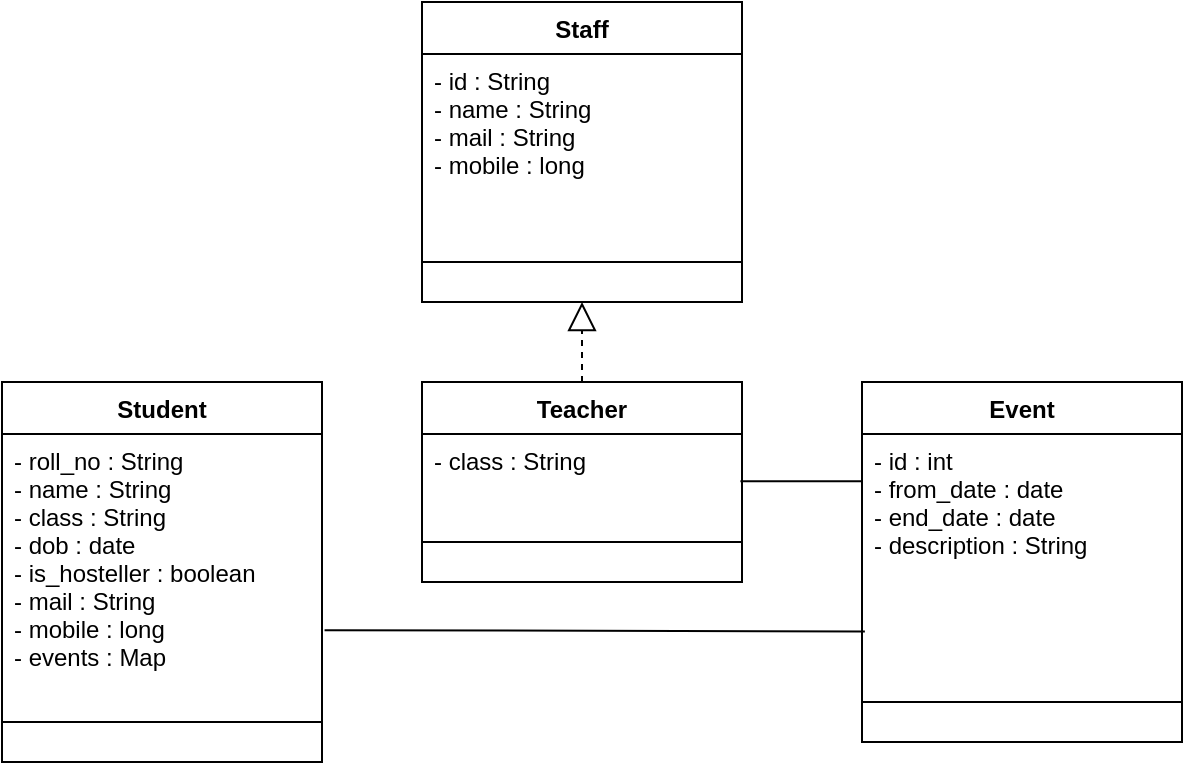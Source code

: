 <mxfile version="20.5.3" type="embed"><diagram id="CB3ILJBjrY4fO_ZfoTMc" name="Page-1"><mxGraphModel dx="813" dy="1557" grid="1" gridSize="10" guides="1" tooltips="1" connect="1" arrows="1" fold="1" page="1" pageScale="1" pageWidth="850" pageHeight="1100" math="0" shadow="0"><root><mxCell id="0"/><mxCell id="1" parent="0"/><mxCell id="QdE7p_diFOwgZNPdNC6Q-1" value="Student" style="swimlane;fontStyle=1;align=center;verticalAlign=top;childLayout=stackLayout;horizontal=1;startSize=26;horizontalStack=0;resizeParent=1;resizeParentMax=0;resizeLast=0;collapsible=1;marginBottom=0;" parent="1" vertex="1"><mxGeometry x="90" y="130" width="160" height="190" as="geometry"/></mxCell><mxCell id="QdE7p_diFOwgZNPdNC6Q-2" value="- roll_no : String&#10;- name : String&#10;- class : String&#10;- dob : date&#10;- is_hosteller : boolean &#10;- mail : String&#10;- mobile : long&#10;- events : Map&#10;" style="text;strokeColor=none;fillColor=none;align=left;verticalAlign=top;spacingLeft=4;spacingRight=4;overflow=hidden;rotatable=0;points=[[0,0.5],[1,0.5]];portConstraint=eastwest;" parent="QdE7p_diFOwgZNPdNC6Q-1" vertex="1"><mxGeometry y="26" width="160" height="124" as="geometry"/></mxCell><mxCell id="QdE7p_diFOwgZNPdNC6Q-3" value="" style="line;strokeWidth=1;fillColor=none;align=left;verticalAlign=middle;spacingTop=-1;spacingLeft=3;spacingRight=3;rotatable=0;labelPosition=right;points=[];portConstraint=eastwest;strokeColor=inherit;" parent="QdE7p_diFOwgZNPdNC6Q-1" vertex="1"><mxGeometry y="150" width="160" height="40" as="geometry"/></mxCell><mxCell id="QdE7p_diFOwgZNPdNC6Q-5" value="Staff" style="swimlane;fontStyle=1;align=center;verticalAlign=top;childLayout=stackLayout;horizontal=1;startSize=26;horizontalStack=0;resizeParent=1;resizeParentMax=0;resizeLast=0;collapsible=1;marginBottom=0;" parent="1" vertex="1"><mxGeometry x="300" y="-60" width="160" height="150" as="geometry"/></mxCell><mxCell id="QdE7p_diFOwgZNPdNC6Q-6" value="- id : String&#10;- name : String&#10;- mail : String&#10;- mobile : long&#10;" style="text;strokeColor=none;fillColor=none;align=left;verticalAlign=top;spacingLeft=4;spacingRight=4;overflow=hidden;rotatable=0;points=[[0,0.5],[1,0.5]];portConstraint=eastwest;" parent="QdE7p_diFOwgZNPdNC6Q-5" vertex="1"><mxGeometry y="26" width="160" height="84" as="geometry"/></mxCell><mxCell id="QdE7p_diFOwgZNPdNC6Q-7" value="" style="line;strokeWidth=1;fillColor=none;align=left;verticalAlign=middle;spacingTop=-1;spacingLeft=3;spacingRight=3;rotatable=0;labelPosition=right;points=[];portConstraint=eastwest;strokeColor=inherit;" parent="QdE7p_diFOwgZNPdNC6Q-5" vertex="1"><mxGeometry y="110" width="160" height="40" as="geometry"/></mxCell><mxCell id="QdE7p_diFOwgZNPdNC6Q-8" value="Event" style="swimlane;fontStyle=1;align=center;verticalAlign=top;childLayout=stackLayout;horizontal=1;startSize=26;horizontalStack=0;resizeParent=1;resizeParentMax=0;resizeLast=0;collapsible=1;marginBottom=0;" parent="1" vertex="1"><mxGeometry x="520" y="130" width="160" height="180" as="geometry"/></mxCell><mxCell id="QdE7p_diFOwgZNPdNC6Q-9" value="- id : int&#10;- from_date : date&#10;- end_date : date&#10;- description : String&#10;" style="text;strokeColor=none;fillColor=none;align=left;verticalAlign=top;spacingLeft=4;spacingRight=4;overflow=hidden;rotatable=0;points=[[0,0.5],[1,0.5]];portConstraint=eastwest;" parent="QdE7p_diFOwgZNPdNC6Q-8" vertex="1"><mxGeometry y="26" width="160" height="114" as="geometry"/></mxCell><mxCell id="QdE7p_diFOwgZNPdNC6Q-10" value="" style="line;strokeWidth=1;fillColor=none;align=left;verticalAlign=middle;spacingTop=-1;spacingLeft=3;spacingRight=3;rotatable=0;labelPosition=right;points=[];portConstraint=eastwest;strokeColor=inherit;" parent="QdE7p_diFOwgZNPdNC6Q-8" vertex="1"><mxGeometry y="140" width="160" height="40" as="geometry"/></mxCell><mxCell id="QdE7p_diFOwgZNPdNC6Q-11" value="Teacher" style="swimlane;fontStyle=1;align=center;verticalAlign=top;childLayout=stackLayout;horizontal=1;startSize=26;horizontalStack=0;resizeParent=1;resizeParentMax=0;resizeLast=0;collapsible=1;marginBottom=0;" parent="1" vertex="1"><mxGeometry x="300" y="130" width="160" height="100" as="geometry"/></mxCell><mxCell id="QdE7p_diFOwgZNPdNC6Q-12" value="- class : String&#10;" style="text;strokeColor=none;fillColor=none;align=left;verticalAlign=top;spacingLeft=4;spacingRight=4;overflow=hidden;rotatable=0;points=[[0,0.5],[1,0.5]];portConstraint=eastwest;" parent="QdE7p_diFOwgZNPdNC6Q-11" vertex="1"><mxGeometry y="26" width="160" height="34" as="geometry"/></mxCell><mxCell id="QdE7p_diFOwgZNPdNC6Q-13" value="" style="line;strokeWidth=1;fillColor=none;align=left;verticalAlign=middle;spacingTop=-1;spacingLeft=3;spacingRight=3;rotatable=0;labelPosition=right;points=[];portConstraint=eastwest;strokeColor=inherit;" parent="QdE7p_diFOwgZNPdNC6Q-11" vertex="1"><mxGeometry y="60" width="160" height="40" as="geometry"/></mxCell><mxCell id="QdE7p_diFOwgZNPdNC6Q-19" value="" style="endArrow=none;html=1;rounded=0;exitX=0.995;exitY=0.695;exitDx=0;exitDy=0;exitPerimeter=0;entryX=0;entryY=0.207;entryDx=0;entryDy=0;entryPerimeter=0;" parent="1" source="QdE7p_diFOwgZNPdNC6Q-12" target="QdE7p_diFOwgZNPdNC6Q-9" edge="1"><mxGeometry width="50" height="50" relative="1" as="geometry"><mxPoint x="400" y="180" as="sourcePoint"/><mxPoint x="450" y="130" as="targetPoint"/></mxGeometry></mxCell><mxCell id="QdE7p_diFOwgZNPdNC6Q-20" value="" style="endArrow=none;html=1;rounded=0;exitX=1.008;exitY=0.791;exitDx=0;exitDy=0;exitPerimeter=0;entryX=0.009;entryY=0.866;entryDx=0;entryDy=0;entryPerimeter=0;" parent="1" source="QdE7p_diFOwgZNPdNC6Q-2" target="QdE7p_diFOwgZNPdNC6Q-9" edge="1"><mxGeometry width="50" height="50" relative="1" as="geometry"><mxPoint x="400" y="180" as="sourcePoint"/><mxPoint x="450" y="130" as="targetPoint"/></mxGeometry></mxCell><mxCell id="QdE7p_diFOwgZNPdNC6Q-22" value="" style="endArrow=block;dashed=1;endFill=0;endSize=12;html=1;rounded=0;exitX=0.5;exitY=0;exitDx=0;exitDy=0;entryX=0.5;entryY=1;entryDx=0;entryDy=0;" parent="1" source="QdE7p_diFOwgZNPdNC6Q-11" target="QdE7p_diFOwgZNPdNC6Q-5" edge="1"><mxGeometry width="160" relative="1" as="geometry"><mxPoint x="320" y="100" as="sourcePoint"/><mxPoint x="480" y="100" as="targetPoint"/></mxGeometry></mxCell></root></mxGraphModel></diagram></mxfile>